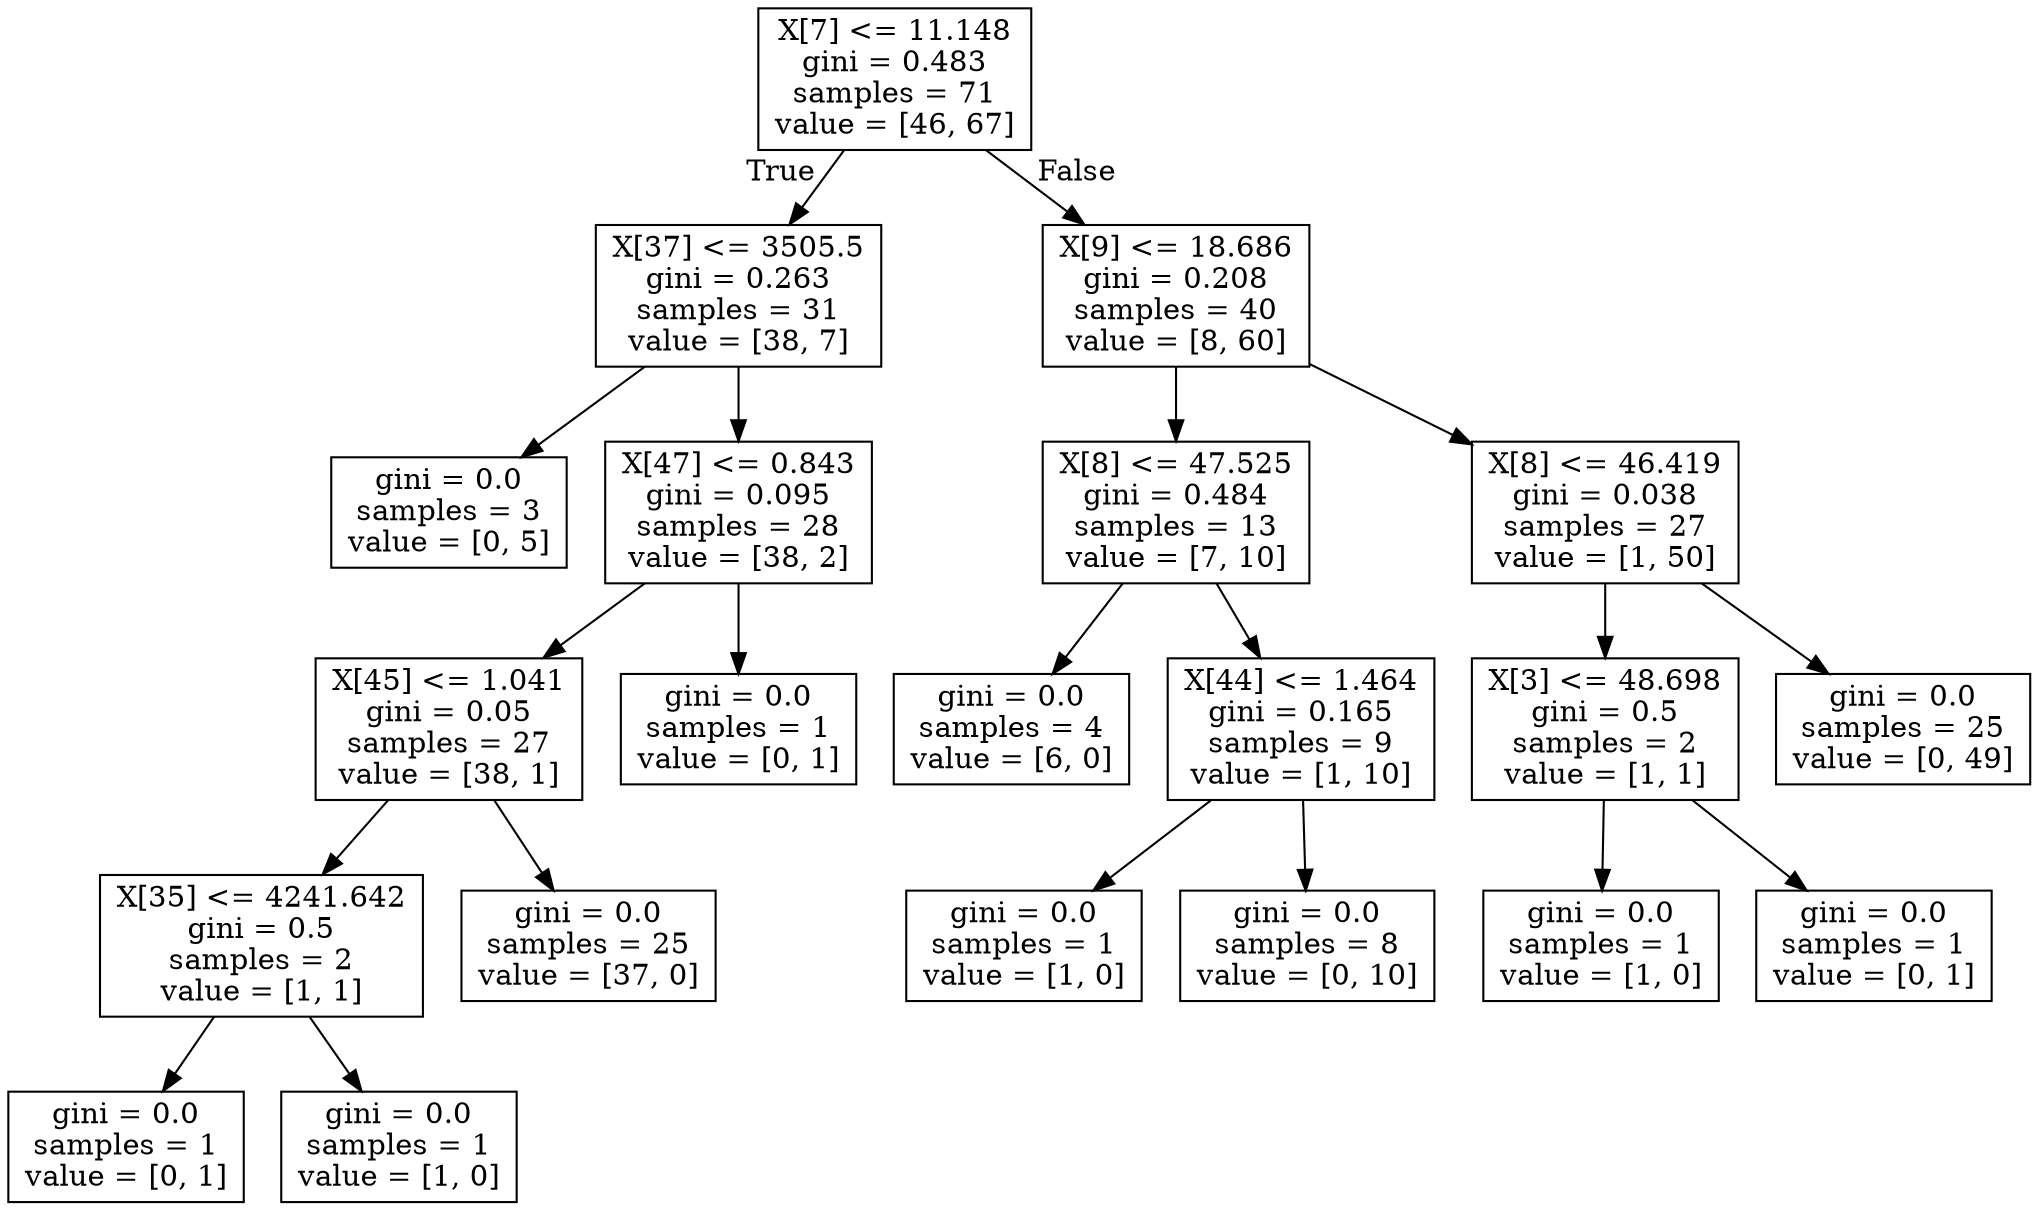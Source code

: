 digraph Tree {
node [shape=box] ;
0 [label="X[7] <= 11.148\ngini = 0.483\nsamples = 71\nvalue = [46, 67]"] ;
1 [label="X[37] <= 3505.5\ngini = 0.263\nsamples = 31\nvalue = [38, 7]"] ;
0 -> 1 [labeldistance=2.5, labelangle=45, headlabel="True"] ;
2 [label="gini = 0.0\nsamples = 3\nvalue = [0, 5]"] ;
1 -> 2 ;
3 [label="X[47] <= 0.843\ngini = 0.095\nsamples = 28\nvalue = [38, 2]"] ;
1 -> 3 ;
4 [label="X[45] <= 1.041\ngini = 0.05\nsamples = 27\nvalue = [38, 1]"] ;
3 -> 4 ;
5 [label="X[35] <= 4241.642\ngini = 0.5\nsamples = 2\nvalue = [1, 1]"] ;
4 -> 5 ;
6 [label="gini = 0.0\nsamples = 1\nvalue = [0, 1]"] ;
5 -> 6 ;
7 [label="gini = 0.0\nsamples = 1\nvalue = [1, 0]"] ;
5 -> 7 ;
8 [label="gini = 0.0\nsamples = 25\nvalue = [37, 0]"] ;
4 -> 8 ;
9 [label="gini = 0.0\nsamples = 1\nvalue = [0, 1]"] ;
3 -> 9 ;
10 [label="X[9] <= 18.686\ngini = 0.208\nsamples = 40\nvalue = [8, 60]"] ;
0 -> 10 [labeldistance=2.5, labelangle=-45, headlabel="False"] ;
11 [label="X[8] <= 47.525\ngini = 0.484\nsamples = 13\nvalue = [7, 10]"] ;
10 -> 11 ;
12 [label="gini = 0.0\nsamples = 4\nvalue = [6, 0]"] ;
11 -> 12 ;
13 [label="X[44] <= 1.464\ngini = 0.165\nsamples = 9\nvalue = [1, 10]"] ;
11 -> 13 ;
14 [label="gini = 0.0\nsamples = 1\nvalue = [1, 0]"] ;
13 -> 14 ;
15 [label="gini = 0.0\nsamples = 8\nvalue = [0, 10]"] ;
13 -> 15 ;
16 [label="X[8] <= 46.419\ngini = 0.038\nsamples = 27\nvalue = [1, 50]"] ;
10 -> 16 ;
17 [label="X[3] <= 48.698\ngini = 0.5\nsamples = 2\nvalue = [1, 1]"] ;
16 -> 17 ;
18 [label="gini = 0.0\nsamples = 1\nvalue = [1, 0]"] ;
17 -> 18 ;
19 [label="gini = 0.0\nsamples = 1\nvalue = [0, 1]"] ;
17 -> 19 ;
20 [label="gini = 0.0\nsamples = 25\nvalue = [0, 49]"] ;
16 -> 20 ;
}